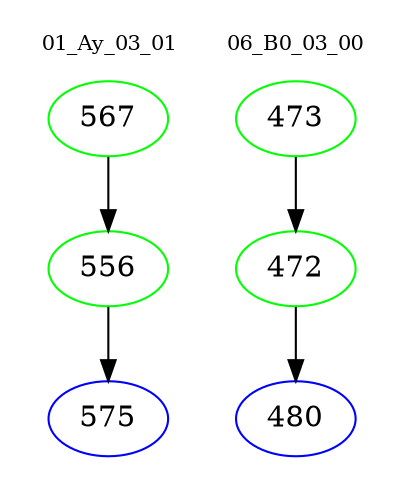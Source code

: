 digraph{
subgraph cluster_0 {
color = white
label = "01_Ay_03_01";
fontsize=10;
T0_567 [label="567", color="green"]
T0_567 -> T0_556 [color="black"]
T0_556 [label="556", color="green"]
T0_556 -> T0_575 [color="black"]
T0_575 [label="575", color="blue"]
}
subgraph cluster_1 {
color = white
label = "06_B0_03_00";
fontsize=10;
T1_473 [label="473", color="green"]
T1_473 -> T1_472 [color="black"]
T1_472 [label="472", color="green"]
T1_472 -> T1_480 [color="black"]
T1_480 [label="480", color="blue"]
}
}
